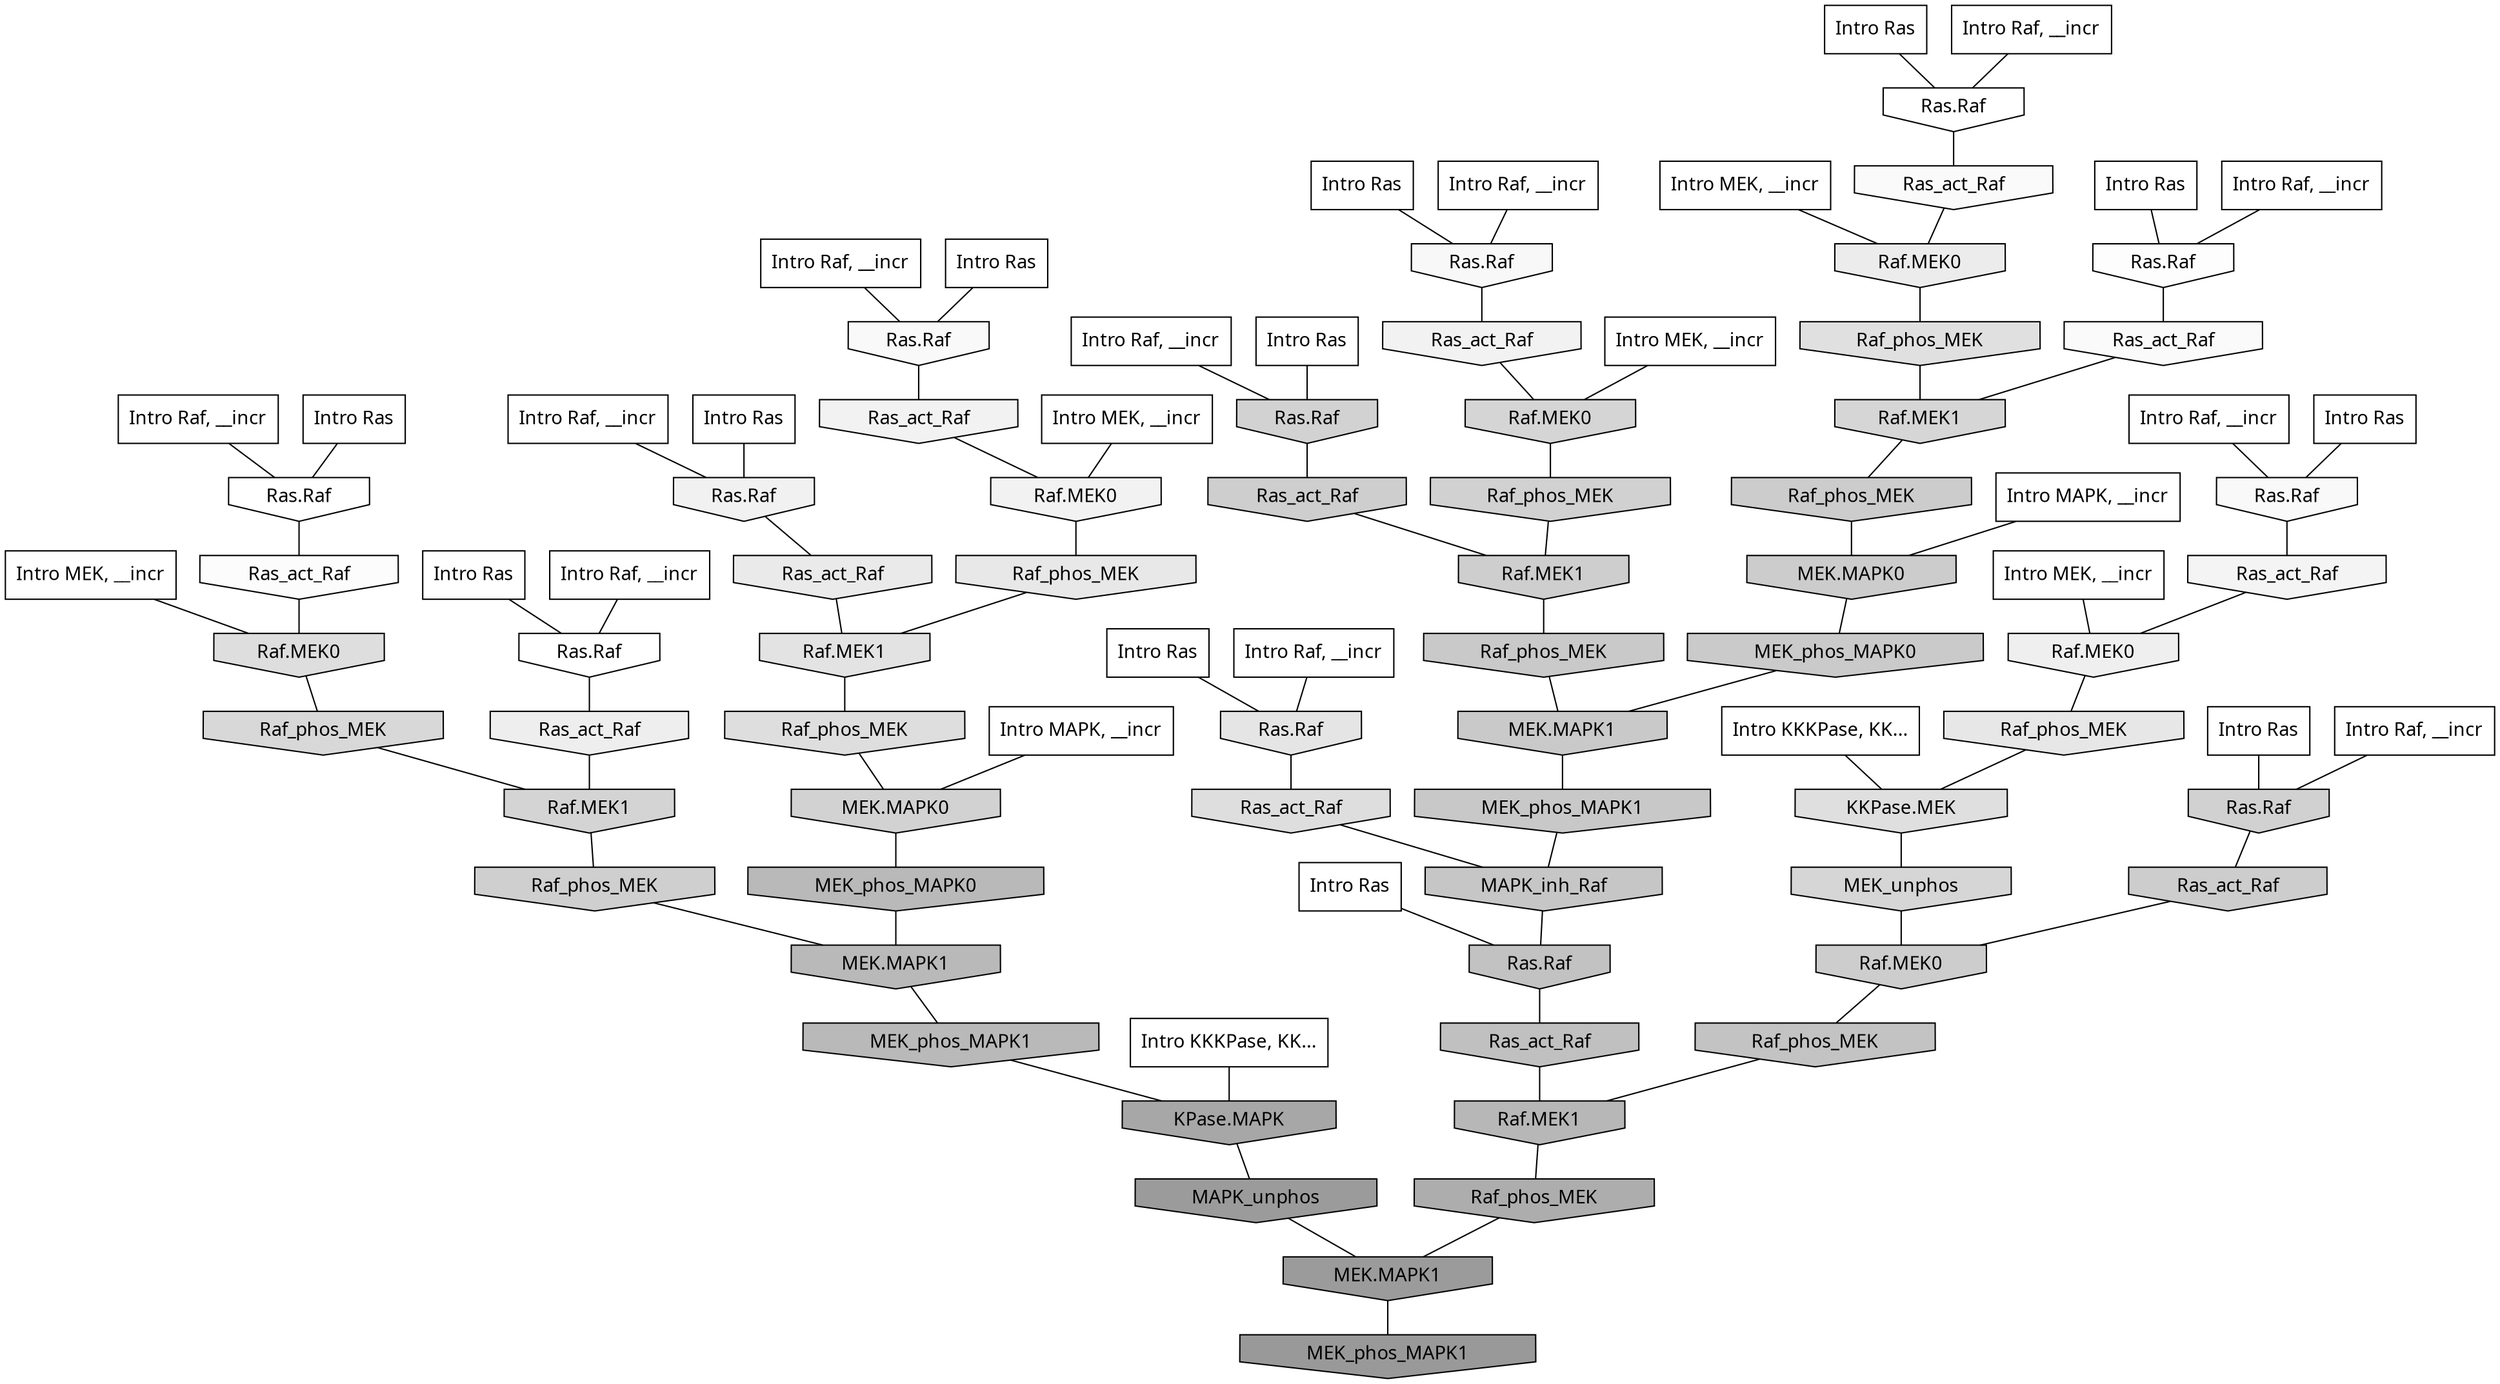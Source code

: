 digraph G{
  rankdir="TB";
  ranksep=0.30;
  node [fontname="CMU Serif"];
  edge [fontname="CMU Serif"];
  
  4 [label="Intro Ras", shape=rectangle, style=filled, fillcolor="0.000 0.000 1.000"]
  
  5 [label="Intro Ras", shape=rectangle, style=filled, fillcolor="0.000 0.000 1.000"]
  
  9 [label="Intro Ras", shape=rectangle, style=filled, fillcolor="0.000 0.000 1.000"]
  
  11 [label="Intro Ras", shape=rectangle, style=filled, fillcolor="0.000 0.000 1.000"]
  
  13 [label="Intro Ras", shape=rectangle, style=filled, fillcolor="0.000 0.000 1.000"]
  
  15 [label="Intro Ras", shape=rectangle, style=filled, fillcolor="0.000 0.000 1.000"]
  
  26 [label="Intro Ras", shape=rectangle, style=filled, fillcolor="0.000 0.000 1.000"]
  
  37 [label="Intro Ras", shape=rectangle, style=filled, fillcolor="0.000 0.000 1.000"]
  
  54 [label="Intro Ras", shape=rectangle, style=filled, fillcolor="0.000 0.000 1.000"]
  
  60 [label="Intro Ras", shape=rectangle, style=filled, fillcolor="0.000 0.000 1.000"]
  
  78 [label="Intro Ras", shape=rectangle, style=filled, fillcolor="0.000 0.000 1.000"]
  
  87 [label="Intro Ras", shape=rectangle, style=filled, fillcolor="0.000 0.000 1.000"]
  
  447 [label="Intro Raf, __incr", shape=rectangle, style=filled, fillcolor="0.000 0.000 1.000"]
  
  497 [label="Intro Raf, __incr", shape=rectangle, style=filled, fillcolor="0.000 0.000 1.000"]
  
  551 [label="Intro Raf, __incr", shape=rectangle, style=filled, fillcolor="0.000 0.000 1.000"]
  
  580 [label="Intro Raf, __incr", shape=rectangle, style=filled, fillcolor="0.000 0.000 1.000"]
  
  638 [label="Intro Raf, __incr", shape=rectangle, style=filled, fillcolor="0.000 0.000 1.000"]
  
  671 [label="Intro Raf, __incr", shape=rectangle, style=filled, fillcolor="0.000 0.000 1.000"]
  
  767 [label="Intro Raf, __incr", shape=rectangle, style=filled, fillcolor="0.000 0.000 1.000"]
  
  984 [label="Intro Raf, __incr", shape=rectangle, style=filled, fillcolor="0.000 0.000 1.000"]
  
  1056 [label="Intro Raf, __incr", shape=rectangle, style=filled, fillcolor="0.000 0.000 1.000"]
  
  1065 [label="Intro Raf, __incr", shape=rectangle, style=filled, fillcolor="0.000 0.000 1.000"]
  
  1090 [label="Intro Raf, __incr", shape=rectangle, style=filled, fillcolor="0.000 0.000 1.000"]
  
  1388 [label="Intro MEK, __incr", shape=rectangle, style=filled, fillcolor="0.000 0.000 1.000"]
  
  1770 [label="Intro MEK, __incr", shape=rectangle, style=filled, fillcolor="0.000 0.000 1.000"]
  
  1946 [label="Intro MEK, __incr", shape=rectangle, style=filled, fillcolor="0.000 0.000 1.000"]
  
  2012 [label="Intro MEK, __incr", shape=rectangle, style=filled, fillcolor="0.000 0.000 1.000"]
  
  2069 [label="Intro MEK, __incr", shape=rectangle, style=filled, fillcolor="0.000 0.000 1.000"]
  
  2732 [label="Intro MAPK, __incr", shape=rectangle, style=filled, fillcolor="0.000 0.000 1.000"]
  
  2935 [label="Intro MAPK, __incr", shape=rectangle, style=filled, fillcolor="0.000 0.000 1.000"]
  
  3123 [label="Intro KKKPase, KK...", shape=rectangle, style=filled, fillcolor="0.000 0.000 1.000"]
  
  3128 [label="Intro KKKPase, KK...", shape=rectangle, style=filled, fillcolor="0.000 0.000 1.000"]
  
  3218 [label="Ras.Raf", shape=invhouse, style=filled, fillcolor="0.000 0.000 1.000"]
  
  3248 [label="Ras.Raf", shape=invhouse, style=filled, fillcolor="0.000 0.000 1.000"]
  
  3258 [label="Ras.Raf", shape=invhouse, style=filled, fillcolor="0.000 0.000 1.000"]
  
  3411 [label="Ras.Raf", shape=invhouse, style=filled, fillcolor="0.000 0.000 0.992"]
  
  3432 [label="Ras_act_Raf", shape=invhouse, style=filled, fillcolor="0.000 0.000 0.988"]
  
  3564 [label="Ras_act_Raf", shape=invhouse, style=filled, fillcolor="0.000 0.000 0.979"]
  
  3605 [label="Ras_act_Raf", shape=invhouse, style=filled, fillcolor="0.000 0.000 0.977"]
  
  3651 [label="Ras.Raf", shape=invhouse, style=filled, fillcolor="0.000 0.000 0.974"]
  
  3668 [label="Ras.Raf", shape=invhouse, style=filled, fillcolor="0.000 0.000 0.973"]
  
  3689 [label="Ras.Raf", shape=invhouse, style=filled, fillcolor="0.000 0.000 0.972"]
  
  4120 [label="Ras_act_Raf", shape=invhouse, style=filled, fillcolor="0.000 0.000 0.956"]
  
  4357 [label="Ras_act_Raf", shape=invhouse, style=filled, fillcolor="0.000 0.000 0.947"]
  
  4360 [label="Raf.MEK0", shape=invhouse, style=filled, fillcolor="0.000 0.000 0.947"]
  
  4372 [label="Ras_act_Raf", shape=invhouse, style=filled, fillcolor="0.000 0.000 0.946"]
  
  4507 [label="Ras.Raf", shape=invhouse, style=filled, fillcolor="0.000 0.000 0.942"]
  
  4636 [label="Raf.MEK0", shape=invhouse, style=filled, fillcolor="0.000 0.000 0.937"]
  
  4841 [label="Ras_act_Raf", shape=invhouse, style=filled, fillcolor="0.000 0.000 0.931"]
  
  5011 [label="Raf.MEK0", shape=invhouse, style=filled, fillcolor="0.000 0.000 0.925"]
  
  5317 [label="Ras_act_Raf", shape=invhouse, style=filled, fillcolor="0.000 0.000 0.916"]
  
  5504 [label="Raf_phos_MEK", shape=invhouse, style=filled, fillcolor="0.000 0.000 0.910"]
  
  5602 [label="Raf_phos_MEK", shape=invhouse, style=filled, fillcolor="0.000 0.000 0.906"]
  
  6023 [label="Ras.Raf", shape=invhouse, style=filled, fillcolor="0.000 0.000 0.895"]
  
  6250 [label="Raf.MEK1", shape=invhouse, style=filled, fillcolor="0.000 0.000 0.889"]
  
  6829 [label="Raf_phos_MEK", shape=invhouse, style=filled, fillcolor="0.000 0.000 0.877"]
  
  6946 [label="KKPase.MEK", shape=invhouse, style=filled, fillcolor="0.000 0.000 0.874"]
  
  7128 [label="Raf_phos_MEK", shape=invhouse, style=filled, fillcolor="0.000 0.000 0.871"]
  
  7175 [label="Ras_act_Raf", shape=invhouse, style=filled, fillcolor="0.000 0.000 0.871"]
  
  7295 [label="Raf.MEK0", shape=invhouse, style=filled, fillcolor="0.000 0.000 0.868"]
  
  8690 [label="Raf_phos_MEK", shape=invhouse, style=filled, fillcolor="0.000 0.000 0.845"]
  
  9175 [label="MEK_unphos", shape=invhouse, style=filled, fillcolor="0.000 0.000 0.838"]
  
  9198 [label="Raf.MEK1", shape=invhouse, style=filled, fillcolor="0.000 0.000 0.838"]
  
  9573 [label="Raf.MEK0", shape=invhouse, style=filled, fillcolor="0.000 0.000 0.834"]
  
  9709 [label="Raf.MEK1", shape=invhouse, style=filled, fillcolor="0.000 0.000 0.832"]
  
  10484 [label="MEK.MAPK0", shape=invhouse, style=filled, fillcolor="0.000 0.000 0.823"]
  
  10536 [label="Ras.Raf", shape=invhouse, style=filled, fillcolor="0.000 0.000 0.822"]
  
  10925 [label="Raf_phos_MEK", shape=invhouse, style=filled, fillcolor="0.000 0.000 0.818"]
  
  11021 [label="Ras.Raf", shape=invhouse, style=filled, fillcolor="0.000 0.000 0.817"]
  
  11792 [label="Raf_phos_MEK", shape=invhouse, style=filled, fillcolor="0.000 0.000 0.810"]
  
  12267 [label="Ras_act_Raf", shape=invhouse, style=filled, fillcolor="0.000 0.000 0.805"]
  
  12273 [label="Raf.MEK1", shape=invhouse, style=filled, fillcolor="0.000 0.000 0.805"]
  
  12697 [label="Ras_act_Raf", shape=invhouse, style=filled, fillcolor="0.000 0.000 0.801"]
  
  12701 [label="Raf.MEK0", shape=invhouse, style=filled, fillcolor="0.000 0.000 0.801"]
  
  12966 [label="Raf_phos_MEK", shape=invhouse, style=filled, fillcolor="0.000 0.000 0.799"]
  
  12975 [label="MEK.MAPK0", shape=invhouse, style=filled, fillcolor="0.000 0.000 0.799"]
  
  13827 [label="MEK_phos_MAPK0", shape=invhouse, style=filled, fillcolor="0.000 0.000 0.792"]
  
  14438 [label="Raf_phos_MEK", shape=invhouse, style=filled, fillcolor="0.000 0.000 0.788"]
  
  14446 [label="MEK.MAPK1", shape=invhouse, style=filled, fillcolor="0.000 0.000 0.788"]
  
  15177 [label="MEK_phos_MAPK1", shape=invhouse, style=filled, fillcolor="0.000 0.000 0.782"]
  
  15833 [label="MAPK_inh_Raf", shape=invhouse, style=filled, fillcolor="0.000 0.000 0.776"]
  
  16851 [label="Raf_phos_MEK", shape=invhouse, style=filled, fillcolor="0.000 0.000 0.762"]
  
  16971 [label="Ras.Raf", shape=invhouse, style=filled, fillcolor="0.000 0.000 0.761"]
  
  17515 [label="Ras_act_Raf", shape=invhouse, style=filled, fillcolor="0.000 0.000 0.752"]
  
  18711 [label="MEK_phos_MAPK0", shape=invhouse, style=filled, fillcolor="0.000 0.000 0.726"]
  
  18712 [label="MEK.MAPK1", shape=invhouse, style=filled, fillcolor="0.000 0.000 0.726"]
  
  18729 [label="MEK_phos_MAPK1", shape=invhouse, style=filled, fillcolor="0.000 0.000 0.726"]
  
  19099 [label="Raf.MEK1", shape=invhouse, style=filled, fillcolor="0.000 0.000 0.717"]
  
  20401 [label="Raf_phos_MEK", shape=invhouse, style=filled, fillcolor="0.000 0.000 0.679"]
  
  21120 [label="KPase.MAPK", shape=invhouse, style=filled, fillcolor="0.000 0.000 0.655"]
  
  22443 [label="MAPK_unphos", shape=invhouse, style=filled, fillcolor="0.000 0.000 0.607"]
  
  22444 [label="MEK.MAPK1", shape=invhouse, style=filled, fillcolor="0.000 0.000 0.607"]
  
  22695 [label="MEK_phos_MAPK1", shape=invhouse, style=filled, fillcolor="0.000 0.000 0.600"]
  
  
  22444 -> 22695 [dir=none, color="0.000 0.000 0.000"] 
  22443 -> 22444 [dir=none, color="0.000 0.000 0.000"] 
  21120 -> 22443 [dir=none, color="0.000 0.000 0.000"] 
  20401 -> 22444 [dir=none, color="0.000 0.000 0.000"] 
  19099 -> 20401 [dir=none, color="0.000 0.000 0.000"] 
  18729 -> 21120 [dir=none, color="0.000 0.000 0.000"] 
  18712 -> 18729 [dir=none, color="0.000 0.000 0.000"] 
  18711 -> 18712 [dir=none, color="0.000 0.000 0.000"] 
  17515 -> 19099 [dir=none, color="0.000 0.000 0.000"] 
  16971 -> 17515 [dir=none, color="0.000 0.000 0.000"] 
  16851 -> 19099 [dir=none, color="0.000 0.000 0.000"] 
  15833 -> 16971 [dir=none, color="0.000 0.000 0.000"] 
  15177 -> 15833 [dir=none, color="0.000 0.000 0.000"] 
  14446 -> 15177 [dir=none, color="0.000 0.000 0.000"] 
  14438 -> 14446 [dir=none, color="0.000 0.000 0.000"] 
  13827 -> 14446 [dir=none, color="0.000 0.000 0.000"] 
  12975 -> 13827 [dir=none, color="0.000 0.000 0.000"] 
  12966 -> 12975 [dir=none, color="0.000 0.000 0.000"] 
  12701 -> 16851 [dir=none, color="0.000 0.000 0.000"] 
  12697 -> 12701 [dir=none, color="0.000 0.000 0.000"] 
  12273 -> 14438 [dir=none, color="0.000 0.000 0.000"] 
  12267 -> 12273 [dir=none, color="0.000 0.000 0.000"] 
  11792 -> 18712 [dir=none, color="0.000 0.000 0.000"] 
  11021 -> 12697 [dir=none, color="0.000 0.000 0.000"] 
  10925 -> 12273 [dir=none, color="0.000 0.000 0.000"] 
  10536 -> 12267 [dir=none, color="0.000 0.000 0.000"] 
  10484 -> 18711 [dir=none, color="0.000 0.000 0.000"] 
  9709 -> 11792 [dir=none, color="0.000 0.000 0.000"] 
  9573 -> 10925 [dir=none, color="0.000 0.000 0.000"] 
  9198 -> 12966 [dir=none, color="0.000 0.000 0.000"] 
  9175 -> 12701 [dir=none, color="0.000 0.000 0.000"] 
  8690 -> 9709 [dir=none, color="0.000 0.000 0.000"] 
  7295 -> 8690 [dir=none, color="0.000 0.000 0.000"] 
  7175 -> 15833 [dir=none, color="0.000 0.000 0.000"] 
  7128 -> 10484 [dir=none, color="0.000 0.000 0.000"] 
  6946 -> 9175 [dir=none, color="0.000 0.000 0.000"] 
  6829 -> 9198 [dir=none, color="0.000 0.000 0.000"] 
  6250 -> 7128 [dir=none, color="0.000 0.000 0.000"] 
  6023 -> 7175 [dir=none, color="0.000 0.000 0.000"] 
  5602 -> 6946 [dir=none, color="0.000 0.000 0.000"] 
  5504 -> 6250 [dir=none, color="0.000 0.000 0.000"] 
  5317 -> 6250 [dir=none, color="0.000 0.000 0.000"] 
  5011 -> 6829 [dir=none, color="0.000 0.000 0.000"] 
  4841 -> 9709 [dir=none, color="0.000 0.000 0.000"] 
  4636 -> 5602 [dir=none, color="0.000 0.000 0.000"] 
  4507 -> 5317 [dir=none, color="0.000 0.000 0.000"] 
  4372 -> 9573 [dir=none, color="0.000 0.000 0.000"] 
  4360 -> 5504 [dir=none, color="0.000 0.000 0.000"] 
  4357 -> 4360 [dir=none, color="0.000 0.000 0.000"] 
  4120 -> 4636 [dir=none, color="0.000 0.000 0.000"] 
  3689 -> 4372 [dir=none, color="0.000 0.000 0.000"] 
  3668 -> 4357 [dir=none, color="0.000 0.000 0.000"] 
  3651 -> 4120 [dir=none, color="0.000 0.000 0.000"] 
  3605 -> 9198 [dir=none, color="0.000 0.000 0.000"] 
  3564 -> 5011 [dir=none, color="0.000 0.000 0.000"] 
  3432 -> 7295 [dir=none, color="0.000 0.000 0.000"] 
  3411 -> 3605 [dir=none, color="0.000 0.000 0.000"] 
  3258 -> 3564 [dir=none, color="0.000 0.000 0.000"] 
  3248 -> 3432 [dir=none, color="0.000 0.000 0.000"] 
  3218 -> 4841 [dir=none, color="0.000 0.000 0.000"] 
  3128 -> 6946 [dir=none, color="0.000 0.000 0.000"] 
  3123 -> 21120 [dir=none, color="0.000 0.000 0.000"] 
  2935 -> 10484 [dir=none, color="0.000 0.000 0.000"] 
  2732 -> 12975 [dir=none, color="0.000 0.000 0.000"] 
  2069 -> 4636 [dir=none, color="0.000 0.000 0.000"] 
  2012 -> 7295 [dir=none, color="0.000 0.000 0.000"] 
  1946 -> 4360 [dir=none, color="0.000 0.000 0.000"] 
  1770 -> 9573 [dir=none, color="0.000 0.000 0.000"] 
  1388 -> 5011 [dir=none, color="0.000 0.000 0.000"] 
  1090 -> 3651 [dir=none, color="0.000 0.000 0.000"] 
  1065 -> 3689 [dir=none, color="0.000 0.000 0.000"] 
  1056 -> 3258 [dir=none, color="0.000 0.000 0.000"] 
  984 -> 11021 [dir=none, color="0.000 0.000 0.000"] 
  767 -> 4507 [dir=none, color="0.000 0.000 0.000"] 
  671 -> 3411 [dir=none, color="0.000 0.000 0.000"] 
  638 -> 3218 [dir=none, color="0.000 0.000 0.000"] 
  580 -> 3248 [dir=none, color="0.000 0.000 0.000"] 
  551 -> 3668 [dir=none, color="0.000 0.000 0.000"] 
  497 -> 6023 [dir=none, color="0.000 0.000 0.000"] 
  447 -> 10536 [dir=none, color="0.000 0.000 0.000"] 
  87 -> 4507 [dir=none, color="0.000 0.000 0.000"] 
  78 -> 3411 [dir=none, color="0.000 0.000 0.000"] 
  60 -> 3258 [dir=none, color="0.000 0.000 0.000"] 
  54 -> 3218 [dir=none, color="0.000 0.000 0.000"] 
  37 -> 3651 [dir=none, color="0.000 0.000 0.000"] 
  26 -> 3248 [dir=none, color="0.000 0.000 0.000"] 
  15 -> 11021 [dir=none, color="0.000 0.000 0.000"] 
  13 -> 3689 [dir=none, color="0.000 0.000 0.000"] 
  11 -> 10536 [dir=none, color="0.000 0.000 0.000"] 
  9 -> 3668 [dir=none, color="0.000 0.000 0.000"] 
  5 -> 16971 [dir=none, color="0.000 0.000 0.000"] 
  4 -> 6023 [dir=none, color="0.000 0.000 0.000"] 
  
  }
